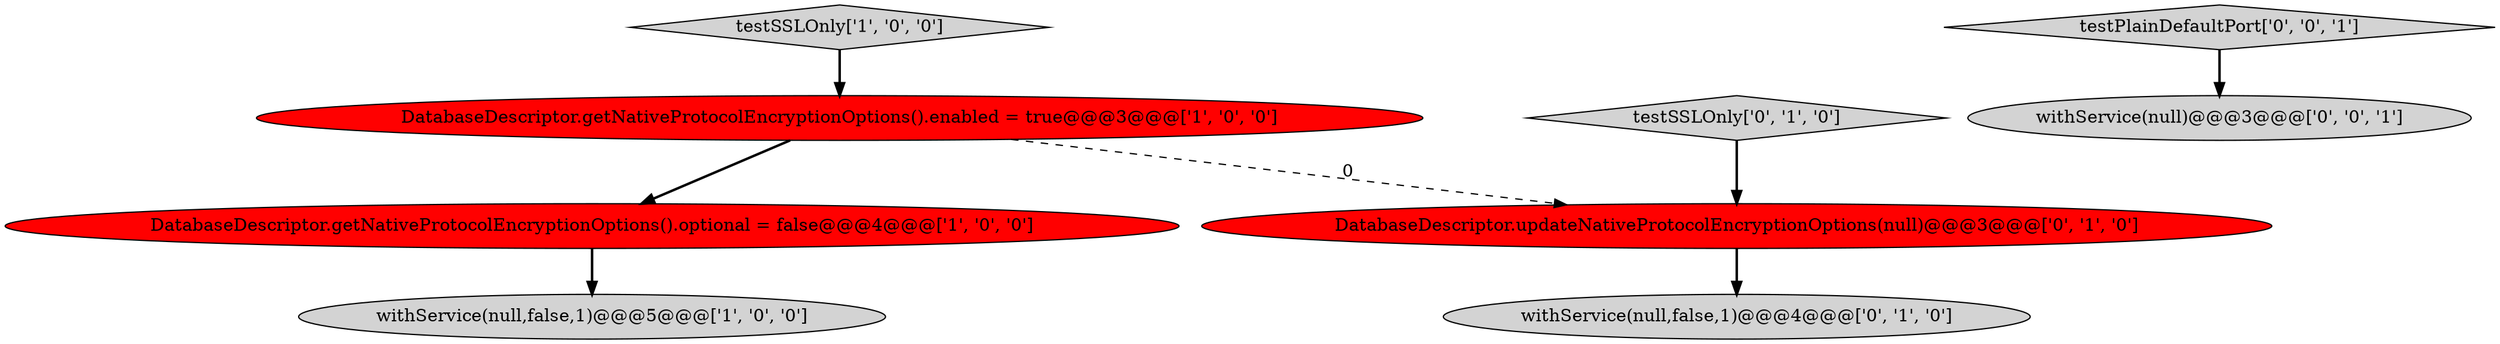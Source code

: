 digraph {
4 [style = filled, label = "withService(null,false,1)@@@4@@@['0', '1', '0']", fillcolor = lightgray, shape = ellipse image = "AAA0AAABBB2BBB"];
2 [style = filled, label = "testSSLOnly['1', '0', '0']", fillcolor = lightgray, shape = diamond image = "AAA0AAABBB1BBB"];
0 [style = filled, label = "DatabaseDescriptor.getNativeProtocolEncryptionOptions().enabled = true@@@3@@@['1', '0', '0']", fillcolor = red, shape = ellipse image = "AAA1AAABBB1BBB"];
1 [style = filled, label = "DatabaseDescriptor.getNativeProtocolEncryptionOptions().optional = false@@@4@@@['1', '0', '0']", fillcolor = red, shape = ellipse image = "AAA1AAABBB1BBB"];
6 [style = filled, label = "DatabaseDescriptor.updateNativeProtocolEncryptionOptions(null)@@@3@@@['0', '1', '0']", fillcolor = red, shape = ellipse image = "AAA1AAABBB2BBB"];
5 [style = filled, label = "testSSLOnly['0', '1', '0']", fillcolor = lightgray, shape = diamond image = "AAA0AAABBB2BBB"];
8 [style = filled, label = "withService(null)@@@3@@@['0', '0', '1']", fillcolor = lightgray, shape = ellipse image = "AAA0AAABBB3BBB"];
7 [style = filled, label = "testPlainDefaultPort['0', '0', '1']", fillcolor = lightgray, shape = diamond image = "AAA0AAABBB3BBB"];
3 [style = filled, label = "withService(null,false,1)@@@5@@@['1', '0', '0']", fillcolor = lightgray, shape = ellipse image = "AAA0AAABBB1BBB"];
1->3 [style = bold, label=""];
6->4 [style = bold, label=""];
2->0 [style = bold, label=""];
5->6 [style = bold, label=""];
7->8 [style = bold, label=""];
0->1 [style = bold, label=""];
0->6 [style = dashed, label="0"];
}
